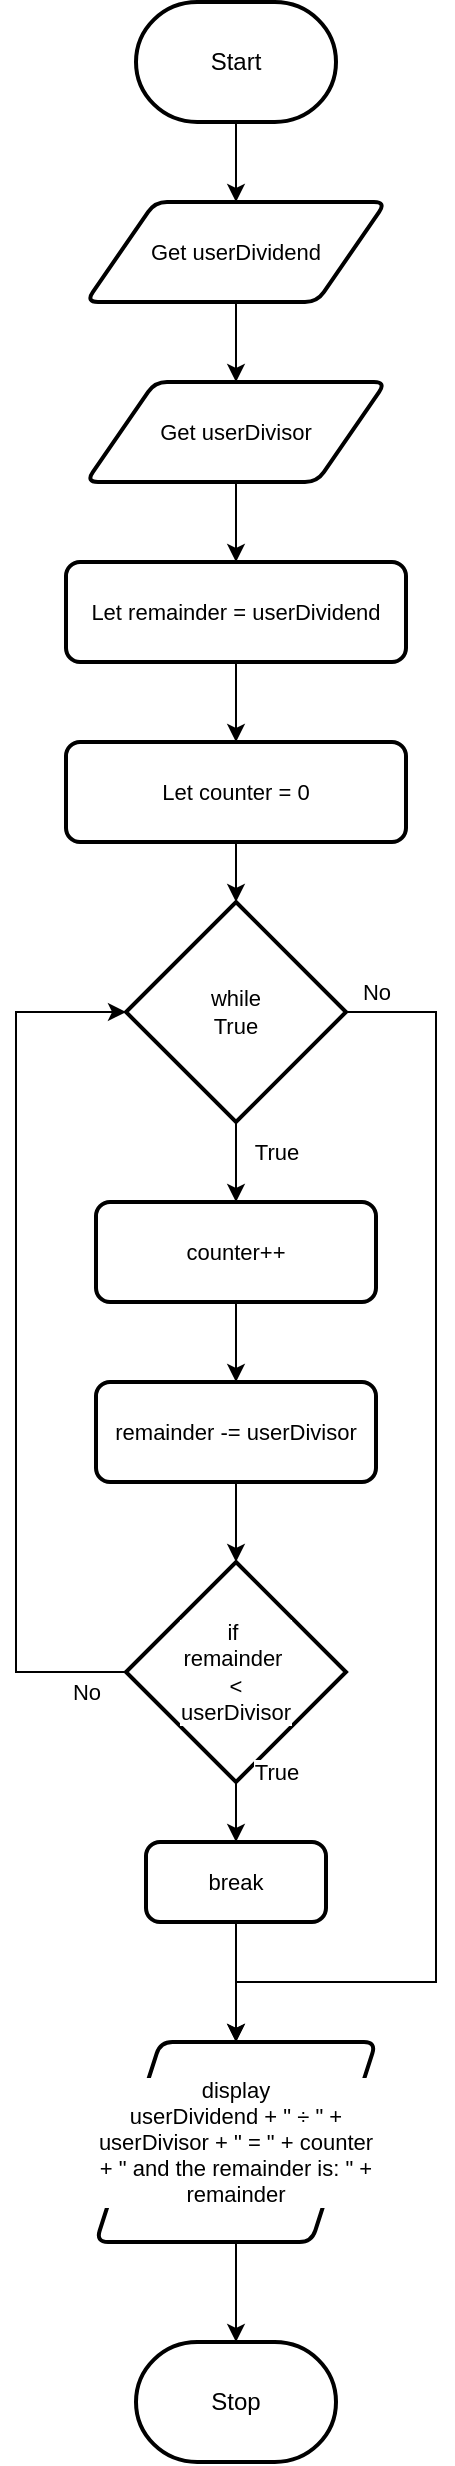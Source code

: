 <mxfile>
    <diagram id="HIP3nbAZw_EuaXWnEj3U" name="Page-1">
        <mxGraphModel dx="1086" dy="774" grid="1" gridSize="10" guides="1" tooltips="1" connect="1" arrows="1" fold="1" page="1" pageScale="1" pageWidth="850" pageHeight="1100" math="0" shadow="0">
            <root>
                <mxCell id="0"/>
                <mxCell id="1" parent="0"/>
                <mxCell id="19" style="edgeStyle=orthogonalEdgeStyle;shape=connector;rounded=0;html=1;exitX=0.5;exitY=1;exitDx=0;exitDy=0;exitPerimeter=0;entryX=0.5;entryY=0;entryDx=0;entryDy=0;strokeColor=default;align=center;verticalAlign=middle;fontFamily=Helvetica;fontSize=11;fontColor=default;labelBackgroundColor=default;endArrow=classic;" parent="1" source="2" target="5" edge="1">
                    <mxGeometry relative="1" as="geometry"/>
                </mxCell>
                <mxCell id="2" value="Start" style="strokeWidth=2;html=1;shape=mxgraph.flowchart.terminator;whiteSpace=wrap;" parent="1" vertex="1">
                    <mxGeometry x="230" y="140" width="100" height="60" as="geometry"/>
                </mxCell>
                <mxCell id="20" style="edgeStyle=orthogonalEdgeStyle;shape=connector;rounded=0;html=1;exitX=0.5;exitY=1;exitDx=0;exitDy=0;entryX=0.5;entryY=0;entryDx=0;entryDy=0;strokeColor=default;align=center;verticalAlign=middle;fontFamily=Helvetica;fontSize=11;fontColor=default;labelBackgroundColor=default;endArrow=classic;" parent="1" source="5" target="6" edge="1">
                    <mxGeometry relative="1" as="geometry"/>
                </mxCell>
                <mxCell id="5" value="Get userDividend" style="shape=parallelogram;html=1;strokeWidth=2;perimeter=parallelogramPerimeter;whiteSpace=wrap;rounded=1;arcSize=12;size=0.23;fontFamily=Helvetica;fontSize=11;fontColor=default;labelBackgroundColor=default;" parent="1" vertex="1">
                    <mxGeometry x="205" y="240" width="150" height="50" as="geometry"/>
                </mxCell>
                <mxCell id="42" style="edgeStyle=orthogonalEdgeStyle;shape=connector;rounded=0;html=1;exitX=0.5;exitY=1;exitDx=0;exitDy=0;entryX=0.5;entryY=0;entryDx=0;entryDy=0;strokeColor=default;align=center;verticalAlign=middle;fontFamily=Helvetica;fontSize=11;fontColor=default;labelBackgroundColor=default;endArrow=classic;" parent="1" source="6" target="41" edge="1">
                    <mxGeometry relative="1" as="geometry"/>
                </mxCell>
                <mxCell id="6" value="Get userDivisor" style="shape=parallelogram;html=1;strokeWidth=2;perimeter=parallelogramPerimeter;whiteSpace=wrap;rounded=1;arcSize=12;size=0.23;fontFamily=Helvetica;fontSize=11;fontColor=default;labelBackgroundColor=default;" parent="1" vertex="1">
                    <mxGeometry x="205" y="330" width="150" height="50" as="geometry"/>
                </mxCell>
                <mxCell id="22" style="edgeStyle=orthogonalEdgeStyle;shape=connector;rounded=0;html=1;exitX=0.5;exitY=1;exitDx=0;exitDy=0;exitPerimeter=0;entryX=0.5;entryY=0;entryDx=0;entryDy=0;strokeColor=default;align=center;verticalAlign=middle;fontFamily=Helvetica;fontSize=11;fontColor=default;labelBackgroundColor=default;endArrow=classic;" parent="1" source="7" target="29" edge="1">
                    <mxGeometry relative="1" as="geometry">
                        <mxPoint x="280" y="720" as="targetPoint"/>
                    </mxGeometry>
                </mxCell>
                <mxCell id="7" value="while&lt;div&gt;True&lt;/div&gt;" style="strokeWidth=2;html=1;shape=mxgraph.flowchart.decision;whiteSpace=wrap;fontFamily=Helvetica;fontSize=11;fontColor=default;labelBackgroundColor=default;" parent="1" vertex="1">
                    <mxGeometry x="225" y="590" width="110" height="110" as="geometry"/>
                </mxCell>
                <mxCell id="16" style="edgeStyle=orthogonalEdgeStyle;shape=connector;rounded=0;html=1;exitX=0.5;exitY=1;exitDx=0;exitDy=0;exitPerimeter=0;entryX=0.5;entryY=0;entryDx=0;entryDy=0;strokeColor=default;align=center;verticalAlign=middle;fontFamily=Helvetica;fontSize=11;fontColor=default;labelBackgroundColor=default;endArrow=classic;" parent="1" source="12" target="15" edge="1">
                    <mxGeometry relative="1" as="geometry"/>
                </mxCell>
                <mxCell id="12" value="if&amp;nbsp;&lt;div&gt;remainder&amp;nbsp;&lt;/div&gt;&lt;div&gt;&amp;lt;&lt;/div&gt;&lt;div&gt;userDivisor&lt;/div&gt;" style="strokeWidth=2;html=1;shape=mxgraph.flowchart.decision;whiteSpace=wrap;fontFamily=Helvetica;fontSize=11;fontColor=default;labelBackgroundColor=default;" parent="1" vertex="1">
                    <mxGeometry x="225" y="920" width="110" height="110" as="geometry"/>
                </mxCell>
                <mxCell id="13" style="edgeStyle=orthogonalEdgeStyle;shape=connector;rounded=0;html=1;exitX=0;exitY=0.5;exitDx=0;exitDy=0;exitPerimeter=0;entryX=0;entryY=0.5;entryDx=0;entryDy=0;entryPerimeter=0;strokeColor=default;align=center;verticalAlign=middle;fontFamily=Helvetica;fontSize=11;fontColor=default;labelBackgroundColor=default;endArrow=classic;" parent="1" source="12" target="7" edge="1">
                    <mxGeometry relative="1" as="geometry">
                        <Array as="points">
                            <mxPoint x="170" y="975"/>
                            <mxPoint x="170" y="645"/>
                        </Array>
                    </mxGeometry>
                </mxCell>
                <mxCell id="14" value="No" style="text;html=1;align=center;verticalAlign=middle;resizable=0;points=[];autosize=1;strokeColor=none;fillColor=none;fontFamily=Helvetica;fontSize=11;fontColor=default;labelBackgroundColor=default;" parent="1" vertex="1">
                    <mxGeometry x="185" y="970" width="40" height="30" as="geometry"/>
                </mxCell>
                <mxCell id="15" value="break" style="rounded=1;whiteSpace=wrap;html=1;absoluteArcSize=1;arcSize=14;strokeWidth=2;fontFamily=Helvetica;fontSize=11;fontColor=default;labelBackgroundColor=default;" parent="1" vertex="1">
                    <mxGeometry x="235" y="1060" width="90" height="40" as="geometry"/>
                </mxCell>
                <mxCell id="17" style="edgeStyle=orthogonalEdgeStyle;shape=connector;rounded=0;html=1;exitX=0.5;exitY=1;exitDx=0;exitDy=0;entryX=0.5;entryY=0;entryDx=0;entryDy=0;strokeColor=default;align=center;verticalAlign=middle;fontFamily=Helvetica;fontSize=11;fontColor=default;labelBackgroundColor=default;endArrow=classic;" parent="1" source="15" target="28" edge="1">
                    <mxGeometry relative="1" as="geometry">
                        <mxPoint x="280" y="1140" as="targetPoint"/>
                    </mxGeometry>
                </mxCell>
                <mxCell id="18" value="True" style="text;html=1;align=center;verticalAlign=middle;resizable=0;points=[];autosize=1;strokeColor=none;fillColor=none;fontFamily=Helvetica;fontSize=11;fontColor=default;labelBackgroundColor=default;" parent="1" vertex="1">
                    <mxGeometry x="275" y="1010" width="50" height="30" as="geometry"/>
                </mxCell>
                <mxCell id="24" style="edgeStyle=orthogonalEdgeStyle;shape=connector;rounded=0;html=1;exitX=1;exitY=0.5;exitDx=0;exitDy=0;exitPerimeter=0;entryX=0.5;entryY=0;entryDx=0;entryDy=0;strokeColor=default;align=center;verticalAlign=middle;fontFamily=Helvetica;fontSize=11;fontColor=default;labelBackgroundColor=default;endArrow=classic;" parent="1" source="7" target="28" edge="1">
                    <mxGeometry relative="1" as="geometry">
                        <mxPoint x="280" y="1140" as="targetPoint"/>
                        <Array as="points">
                            <mxPoint x="380" y="645"/>
                            <mxPoint x="380" y="1130"/>
                            <mxPoint x="280" y="1130"/>
                        </Array>
                    </mxGeometry>
                </mxCell>
                <mxCell id="25" value="No" style="text;html=1;align=center;verticalAlign=middle;resizable=0;points=[];autosize=1;strokeColor=none;fillColor=none;fontFamily=Helvetica;fontSize=11;fontColor=default;labelBackgroundColor=default;" parent="1" vertex="1">
                    <mxGeometry x="330" y="620" width="40" height="30" as="geometry"/>
                </mxCell>
                <mxCell id="27" value="True" style="text;html=1;align=center;verticalAlign=middle;resizable=0;points=[];autosize=1;strokeColor=none;fillColor=none;fontFamily=Helvetica;fontSize=11;fontColor=default;labelBackgroundColor=default;" parent="1" vertex="1">
                    <mxGeometry x="275" y="700" width="50" height="30" as="geometry"/>
                </mxCell>
                <mxCell id="28" value="display&lt;div&gt;userDividend + &quot; ÷ &quot; + userDivisor + &quot; = &quot; + counter + &quot; and the remainder is: &quot; + remainder&lt;/div&gt;" style="shape=parallelogram;html=1;strokeWidth=2;perimeter=parallelogramPerimeter;whiteSpace=wrap;rounded=1;arcSize=12;size=0.23;fontFamily=Helvetica;fontSize=11;fontColor=default;labelBackgroundColor=default;" parent="1" vertex="1">
                    <mxGeometry x="210" y="1160" width="140" height="100" as="geometry"/>
                </mxCell>
                <mxCell id="39" style="edgeStyle=orthogonalEdgeStyle;shape=connector;rounded=0;html=1;exitX=0.5;exitY=1;exitDx=0;exitDy=0;entryX=0.5;entryY=0;entryDx=0;entryDy=0;strokeColor=default;align=center;verticalAlign=middle;fontFamily=Helvetica;fontSize=11;fontColor=default;labelBackgroundColor=default;endArrow=classic;" parent="1" source="29" target="37" edge="1">
                    <mxGeometry relative="1" as="geometry"/>
                </mxCell>
                <mxCell id="29" value="counter++" style="rounded=1;whiteSpace=wrap;html=1;absoluteArcSize=1;arcSize=14;strokeWidth=2;fontFamily=Helvetica;fontSize=11;fontColor=default;labelBackgroundColor=default;" parent="1" vertex="1">
                    <mxGeometry x="210" y="740" width="140" height="50" as="geometry"/>
                </mxCell>
                <mxCell id="35" value="Stop" style="strokeWidth=2;html=1;shape=mxgraph.flowchart.terminator;whiteSpace=wrap;" parent="1" vertex="1">
                    <mxGeometry x="230" y="1310" width="100" height="60" as="geometry"/>
                </mxCell>
                <mxCell id="36" style="edgeStyle=orthogonalEdgeStyle;shape=connector;rounded=0;html=1;exitX=0.5;exitY=1;exitDx=0;exitDy=0;entryX=0.5;entryY=0;entryDx=0;entryDy=0;entryPerimeter=0;strokeColor=default;align=center;verticalAlign=middle;fontFamily=Helvetica;fontSize=11;fontColor=default;labelBackgroundColor=default;endArrow=classic;" parent="1" source="28" target="35" edge="1">
                    <mxGeometry relative="1" as="geometry"/>
                </mxCell>
                <mxCell id="37" value="remainder -= userDivisor" style="rounded=1;whiteSpace=wrap;html=1;absoluteArcSize=1;arcSize=14;strokeWidth=2;fontFamily=Helvetica;fontSize=11;fontColor=default;labelBackgroundColor=default;" parent="1" vertex="1">
                    <mxGeometry x="210" y="830" width="140" height="50" as="geometry"/>
                </mxCell>
                <mxCell id="40" style="edgeStyle=orthogonalEdgeStyle;shape=connector;rounded=0;html=1;exitX=0.5;exitY=1;exitDx=0;exitDy=0;entryX=0.5;entryY=0;entryDx=0;entryDy=0;entryPerimeter=0;strokeColor=default;align=center;verticalAlign=middle;fontFamily=Helvetica;fontSize=11;fontColor=default;labelBackgroundColor=default;endArrow=classic;" parent="1" source="37" target="12" edge="1">
                    <mxGeometry relative="1" as="geometry"/>
                </mxCell>
                <mxCell id="45" style="edgeStyle=none;html=1;exitX=0.5;exitY=1;exitDx=0;exitDy=0;entryX=0.5;entryY=0;entryDx=0;entryDy=0;" edge="1" parent="1" source="41" target="44">
                    <mxGeometry relative="1" as="geometry"/>
                </mxCell>
                <mxCell id="41" value="Let remainder = userDividend" style="rounded=1;whiteSpace=wrap;html=1;absoluteArcSize=1;arcSize=14;strokeWidth=2;fontFamily=Helvetica;fontSize=11;fontColor=default;labelBackgroundColor=default;" parent="1" vertex="1">
                    <mxGeometry x="195" y="420" width="170" height="50" as="geometry"/>
                </mxCell>
                <mxCell id="44" value="Let counter = 0" style="rounded=1;whiteSpace=wrap;html=1;absoluteArcSize=1;arcSize=14;strokeWidth=2;fontFamily=Helvetica;fontSize=11;fontColor=default;labelBackgroundColor=default;" vertex="1" parent="1">
                    <mxGeometry x="195" y="510" width="170" height="50" as="geometry"/>
                </mxCell>
                <mxCell id="46" style="edgeStyle=none;html=1;exitX=0.5;exitY=1;exitDx=0;exitDy=0;entryX=0.5;entryY=0;entryDx=0;entryDy=0;entryPerimeter=0;" edge="1" parent="1" source="44" target="7">
                    <mxGeometry relative="1" as="geometry"/>
                </mxCell>
            </root>
        </mxGraphModel>
    </diagram>
</mxfile>